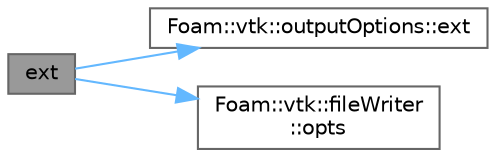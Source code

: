 digraph "ext"
{
 // LATEX_PDF_SIZE
  bgcolor="transparent";
  edge [fontname=Helvetica,fontsize=10,labelfontname=Helvetica,labelfontsize=10];
  node [fontname=Helvetica,fontsize=10,shape=box,height=0.2,width=0.4];
  rankdir="LR";
  Node1 [id="Node000001",label="ext",height=0.2,width=0.4,color="gray40", fillcolor="grey60", style="filled", fontcolor="black",tooltip=" "];
  Node1 -> Node2 [id="edge1_Node000001_Node000002",color="steelblue1",style="solid",tooltip=" "];
  Node2 [id="Node000002",label="Foam::vtk::outputOptions::ext",height=0.2,width=0.4,color="grey40", fillcolor="white", style="filled",URL="$classFoam_1_1vtk_1_1outputOptions.html#a7b37f728fe58300989368fe39f9f7852",tooltip=" "];
  Node1 -> Node3 [id="edge2_Node000001_Node000003",color="steelblue1",style="solid",tooltip=" "];
  Node3 [id="Node000003",label="Foam::vtk::fileWriter\l::opts",height=0.2,width=0.4,color="grey40", fillcolor="white", style="filled",URL="$classFoam_1_1vtk_1_1fileWriter.html#a360bb68dc93df854a4bb70c9fbf1097a",tooltip=" "];
}
